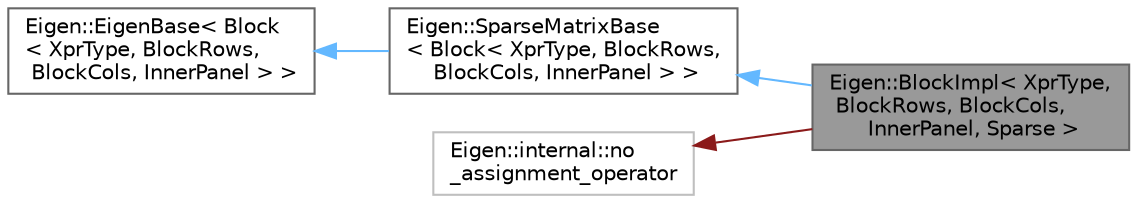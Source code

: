digraph "Eigen::BlockImpl&lt; XprType, BlockRows, BlockCols, InnerPanel, Sparse &gt;"
{
 // LATEX_PDF_SIZE
  bgcolor="transparent";
  edge [fontname=Helvetica,fontsize=10,labelfontname=Helvetica,labelfontsize=10];
  node [fontname=Helvetica,fontsize=10,shape=box,height=0.2,width=0.4];
  rankdir="LR";
  Node1 [id="Node000001",label="Eigen::BlockImpl\< XprType,\l BlockRows, BlockCols,\l InnerPanel, Sparse \>",height=0.2,width=0.4,color="gray40", fillcolor="grey60", style="filled", fontcolor="black",tooltip=" "];
  Node2 -> Node1 [id="edge4_Node000001_Node000002",dir="back",color="steelblue1",style="solid",tooltip=" "];
  Node2 [id="Node000002",label="Eigen::SparseMatrixBase\l\< Block\< XprType, BlockRows,\l BlockCols, InnerPanel \> \>",height=0.2,width=0.4,color="gray40", fillcolor="white", style="filled",URL="$classEigen_1_1SparseMatrixBase.html",tooltip=" "];
  Node3 -> Node2 [id="edge5_Node000002_Node000003",dir="back",color="steelblue1",style="solid",tooltip=" "];
  Node3 [id="Node000003",label="Eigen::EigenBase\< Block\l\< XprType, BlockRows,\l BlockCols, InnerPanel \> \>",height=0.2,width=0.4,color="gray40", fillcolor="white", style="filled",URL="$structEigen_1_1EigenBase.html",tooltip=" "];
  Node4 -> Node1 [id="edge6_Node000001_Node000004",dir="back",color="firebrick4",style="solid",tooltip=" "];
  Node4 [id="Node000004",label="Eigen::internal::no\l_assignment_operator",height=0.2,width=0.4,color="grey75", fillcolor="white", style="filled",URL="$classEigen_1_1internal_1_1no__assignment__operator.html",tooltip=" "];
}
